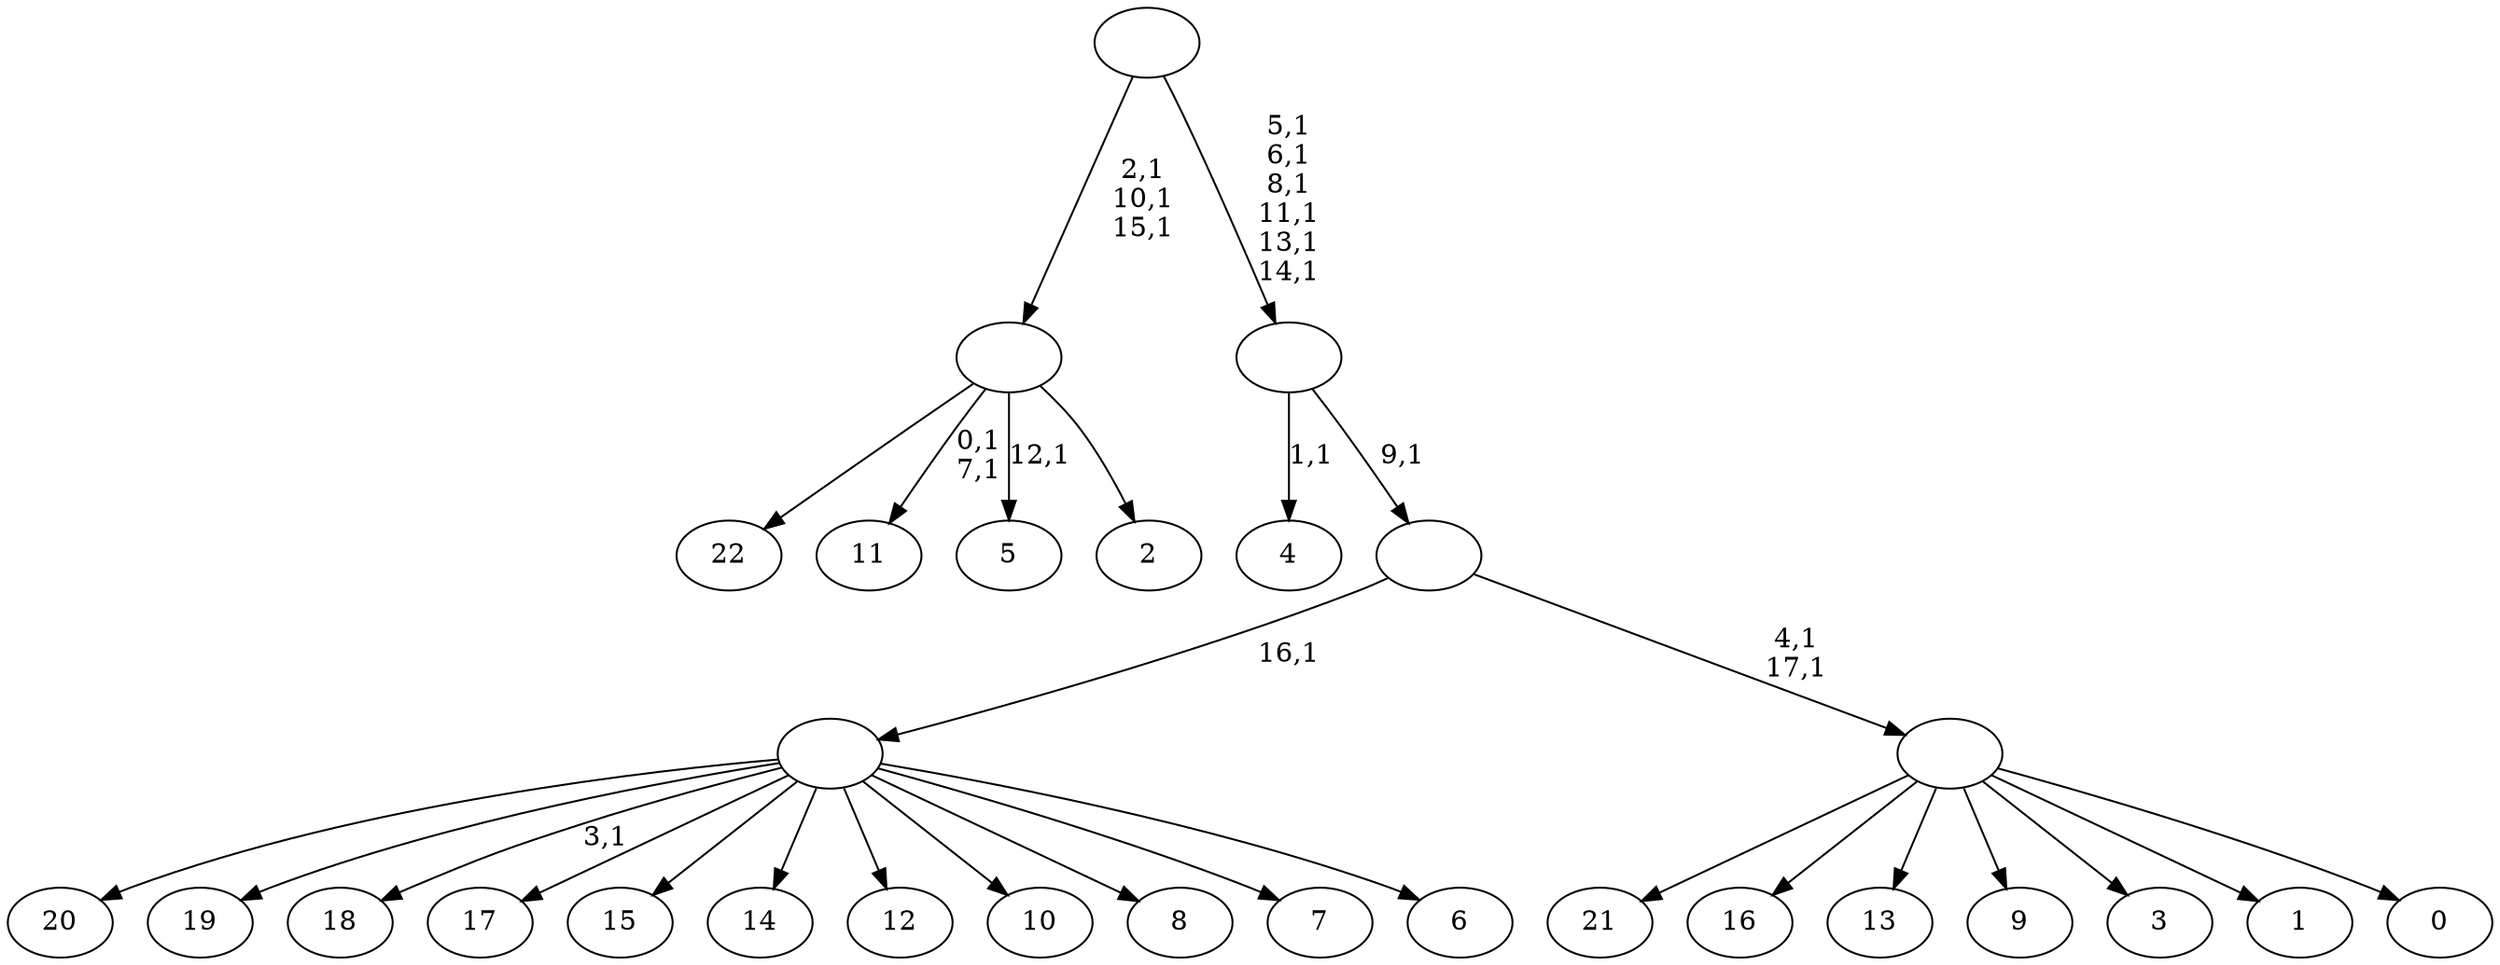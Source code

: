 digraph T {
	41 [label="22"]
	40 [label="21"]
	39 [label="20"]
	38 [label="19"]
	37 [label="18"]
	35 [label="17"]
	34 [label="16"]
	33 [label="15"]
	32 [label="14"]
	31 [label="13"]
	30 [label="12"]
	29 [label="11"]
	26 [label="10"]
	25 [label="9"]
	24 [label="8"]
	23 [label="7"]
	22 [label="6"]
	21 [label=""]
	20 [label="5"]
	18 [label="4"]
	16 [label="3"]
	15 [label="2"]
	14 [label=""]
	11 [label="1"]
	10 [label="0"]
	9 [label=""]
	7 [label=""]
	6 [label=""]
	0 [label=""]
	21 -> 37 [label="3,1"]
	21 -> 39 [label=""]
	21 -> 38 [label=""]
	21 -> 35 [label=""]
	21 -> 33 [label=""]
	21 -> 32 [label=""]
	21 -> 30 [label=""]
	21 -> 26 [label=""]
	21 -> 24 [label=""]
	21 -> 23 [label=""]
	21 -> 22 [label=""]
	14 -> 20 [label="12,1"]
	14 -> 29 [label="0,1\n7,1"]
	14 -> 41 [label=""]
	14 -> 15 [label=""]
	9 -> 40 [label=""]
	9 -> 34 [label=""]
	9 -> 31 [label=""]
	9 -> 25 [label=""]
	9 -> 16 [label=""]
	9 -> 11 [label=""]
	9 -> 10 [label=""]
	7 -> 9 [label="4,1\n17,1"]
	7 -> 21 [label="16,1"]
	6 -> 18 [label="1,1"]
	6 -> 7 [label="9,1"]
	0 -> 6 [label="5,1\n6,1\n8,1\n11,1\n13,1\n14,1"]
	0 -> 14 [label="2,1\n10,1\n15,1"]
}
